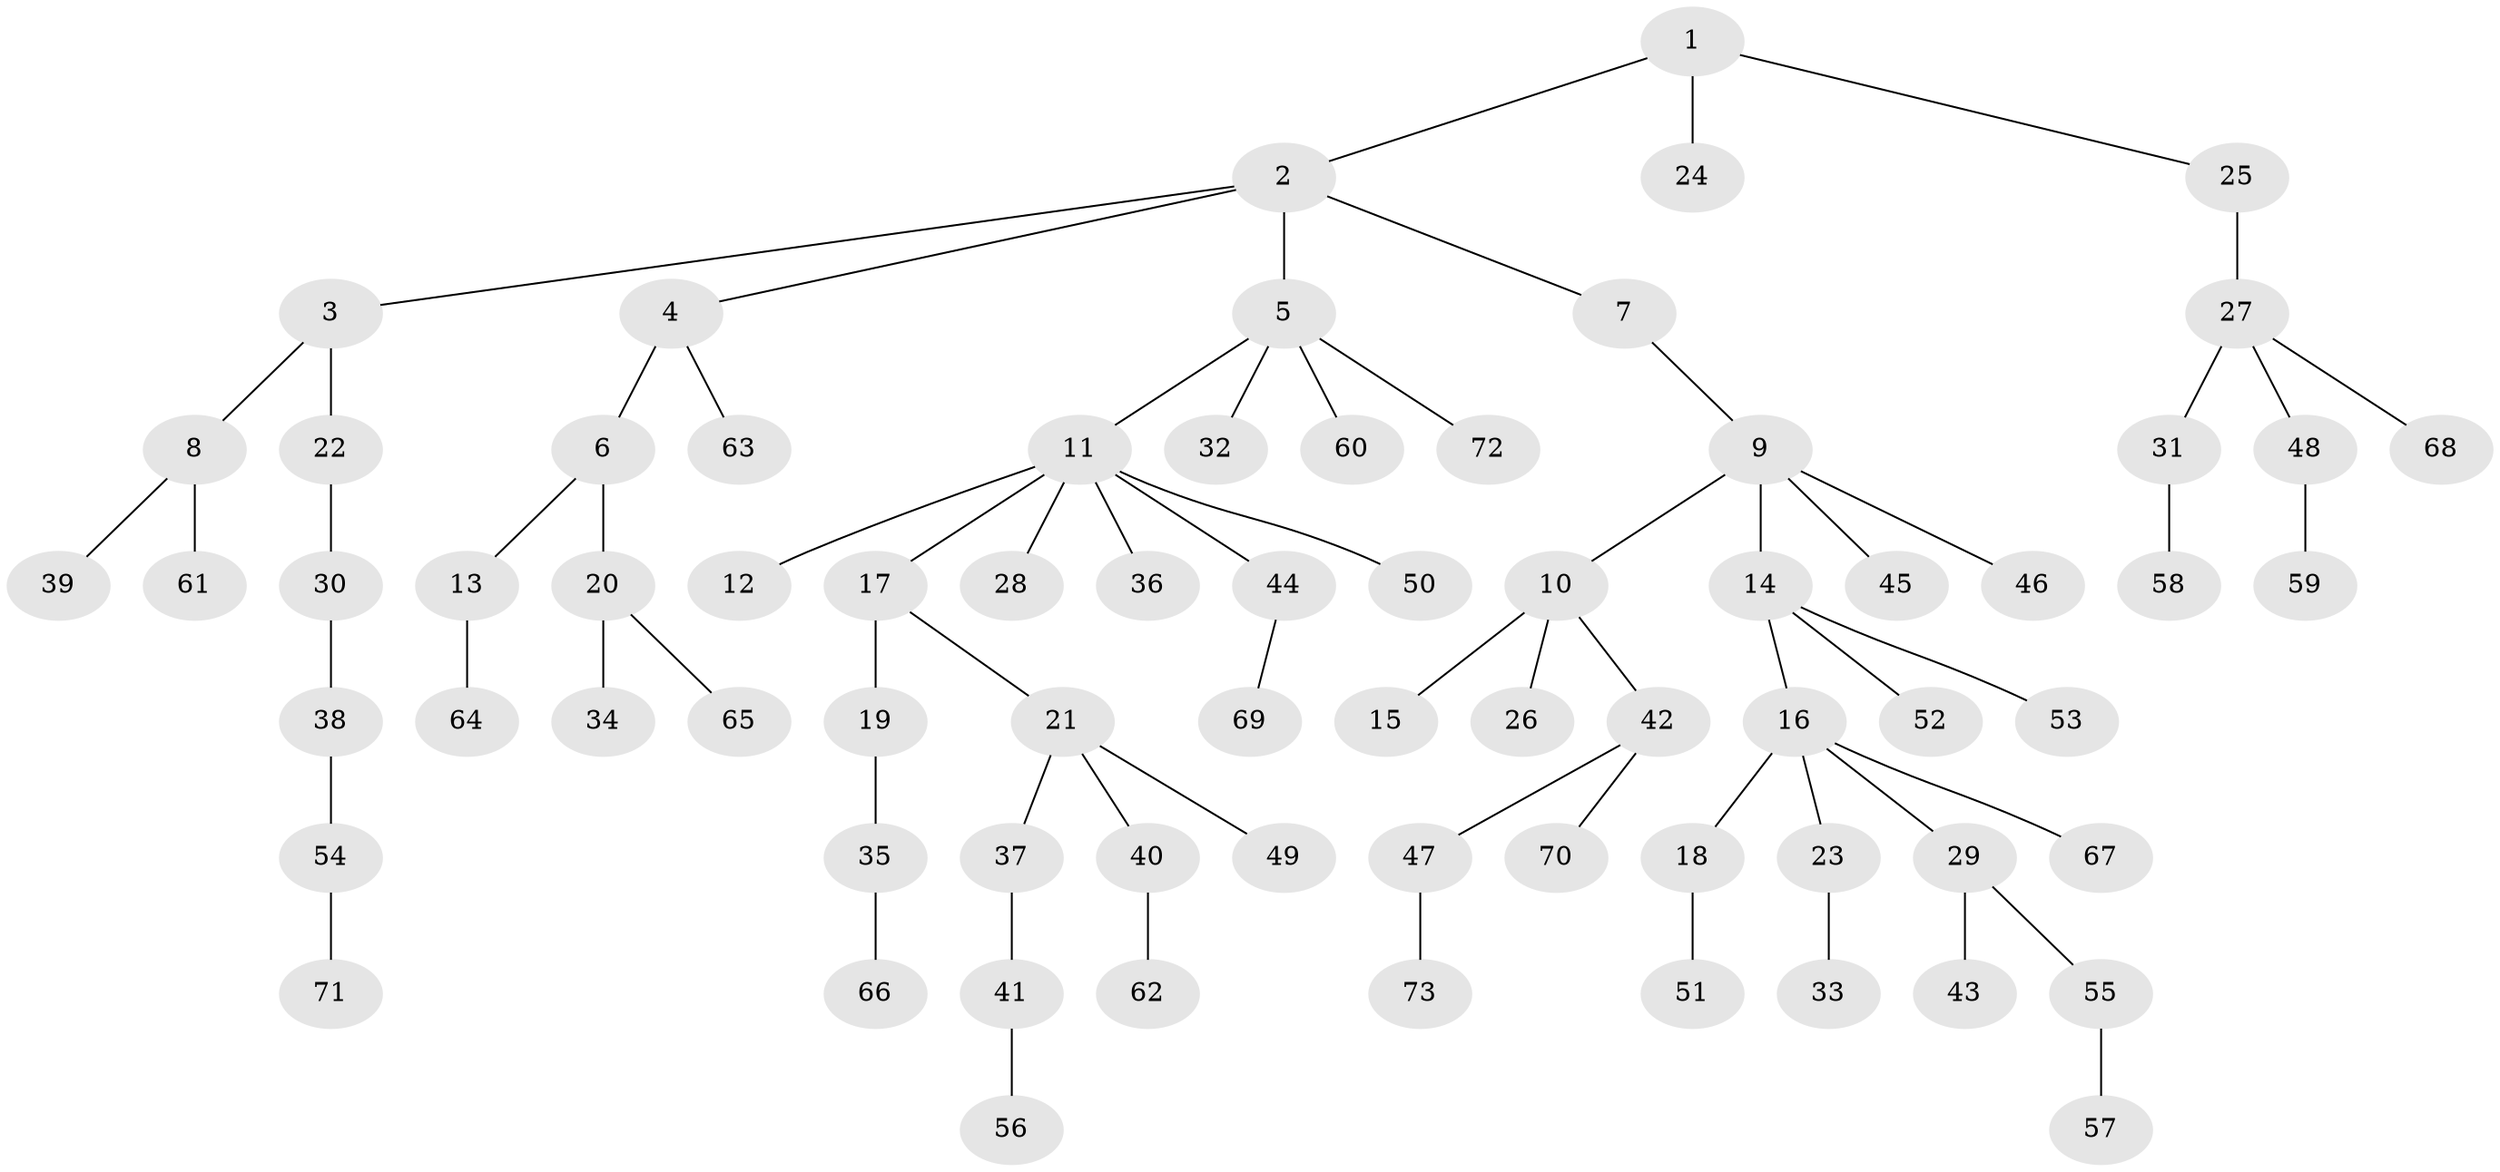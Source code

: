 // original degree distribution, {4: 0.056338028169014086, 5: 0.035211267605633804, 3: 0.11971830985915492, 2: 0.28169014084507044, 6: 0.014084507042253521, 7: 0.014084507042253521, 1: 0.4788732394366197}
// Generated by graph-tools (version 1.1) at 2025/36/03/09/25 02:36:33]
// undirected, 73 vertices, 72 edges
graph export_dot {
graph [start="1"]
  node [color=gray90,style=filled];
  1;
  2;
  3;
  4;
  5;
  6;
  7;
  8;
  9;
  10;
  11;
  12;
  13;
  14;
  15;
  16;
  17;
  18;
  19;
  20;
  21;
  22;
  23;
  24;
  25;
  26;
  27;
  28;
  29;
  30;
  31;
  32;
  33;
  34;
  35;
  36;
  37;
  38;
  39;
  40;
  41;
  42;
  43;
  44;
  45;
  46;
  47;
  48;
  49;
  50;
  51;
  52;
  53;
  54;
  55;
  56;
  57;
  58;
  59;
  60;
  61;
  62;
  63;
  64;
  65;
  66;
  67;
  68;
  69;
  70;
  71;
  72;
  73;
  1 -- 2 [weight=1.0];
  1 -- 24 [weight=1.0];
  1 -- 25 [weight=1.0];
  2 -- 3 [weight=1.0];
  2 -- 4 [weight=1.0];
  2 -- 5 [weight=1.0];
  2 -- 7 [weight=1.0];
  3 -- 8 [weight=1.0];
  3 -- 22 [weight=2.0];
  4 -- 6 [weight=2.0];
  4 -- 63 [weight=1.0];
  5 -- 11 [weight=1.0];
  5 -- 32 [weight=1.0];
  5 -- 60 [weight=1.0];
  5 -- 72 [weight=1.0];
  6 -- 13 [weight=1.0];
  6 -- 20 [weight=1.0];
  7 -- 9 [weight=1.0];
  8 -- 39 [weight=1.0];
  8 -- 61 [weight=2.0];
  9 -- 10 [weight=1.0];
  9 -- 14 [weight=3.0];
  9 -- 45 [weight=1.0];
  9 -- 46 [weight=1.0];
  10 -- 15 [weight=1.0];
  10 -- 26 [weight=2.0];
  10 -- 42 [weight=1.0];
  11 -- 12 [weight=1.0];
  11 -- 17 [weight=1.0];
  11 -- 28 [weight=1.0];
  11 -- 36 [weight=1.0];
  11 -- 44 [weight=1.0];
  11 -- 50 [weight=1.0];
  13 -- 64 [weight=2.0];
  14 -- 16 [weight=1.0];
  14 -- 52 [weight=1.0];
  14 -- 53 [weight=1.0];
  16 -- 18 [weight=1.0];
  16 -- 23 [weight=1.0];
  16 -- 29 [weight=1.0];
  16 -- 67 [weight=1.0];
  17 -- 19 [weight=1.0];
  17 -- 21 [weight=1.0];
  18 -- 51 [weight=1.0];
  19 -- 35 [weight=2.0];
  20 -- 34 [weight=1.0];
  20 -- 65 [weight=1.0];
  21 -- 37 [weight=1.0];
  21 -- 40 [weight=1.0];
  21 -- 49 [weight=1.0];
  22 -- 30 [weight=1.0];
  23 -- 33 [weight=1.0];
  25 -- 27 [weight=3.0];
  27 -- 31 [weight=1.0];
  27 -- 48 [weight=1.0];
  27 -- 68 [weight=1.0];
  29 -- 43 [weight=1.0];
  29 -- 55 [weight=2.0];
  30 -- 38 [weight=1.0];
  31 -- 58 [weight=1.0];
  35 -- 66 [weight=1.0];
  37 -- 41 [weight=2.0];
  38 -- 54 [weight=1.0];
  40 -- 62 [weight=1.0];
  41 -- 56 [weight=1.0];
  42 -- 47 [weight=1.0];
  42 -- 70 [weight=1.0];
  44 -- 69 [weight=1.0];
  47 -- 73 [weight=1.0];
  48 -- 59 [weight=1.0];
  54 -- 71 [weight=1.0];
  55 -- 57 [weight=1.0];
}
